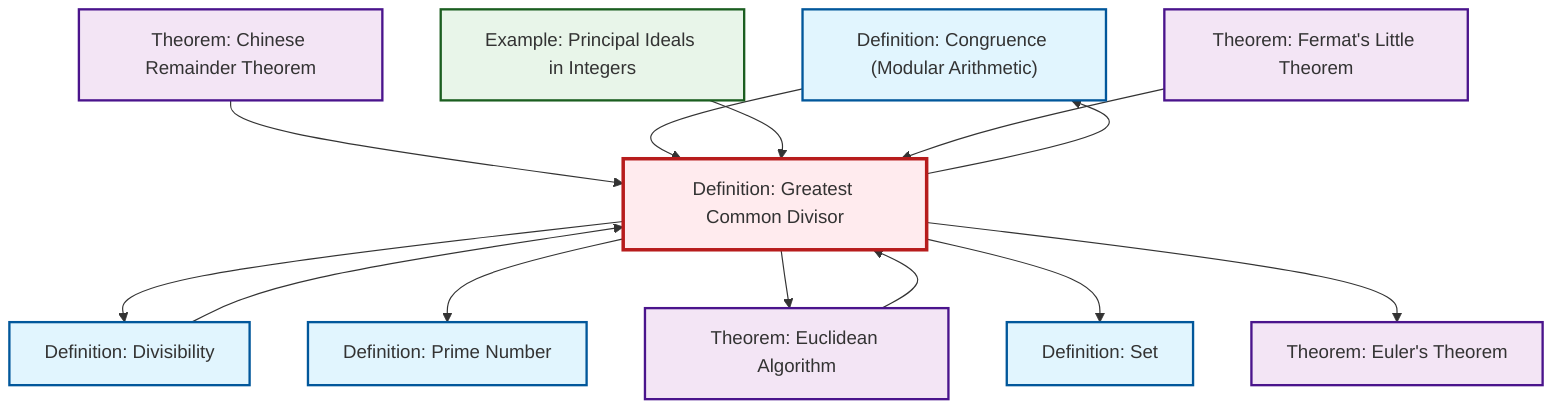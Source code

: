 graph TD
    classDef definition fill:#e1f5fe,stroke:#01579b,stroke-width:2px
    classDef theorem fill:#f3e5f5,stroke:#4a148c,stroke-width:2px
    classDef axiom fill:#fff3e0,stroke:#e65100,stroke-width:2px
    classDef example fill:#e8f5e9,stroke:#1b5e20,stroke-width:2px
    classDef current fill:#ffebee,stroke:#b71c1c,stroke-width:3px
    def-congruence["Definition: Congruence (Modular Arithmetic)"]:::definition
    def-gcd["Definition: Greatest Common Divisor"]:::definition
    def-divisibility["Definition: Divisibility"]:::definition
    def-prime["Definition: Prime Number"]:::definition
    def-set["Definition: Set"]:::definition
    thm-euclidean-algorithm["Theorem: Euclidean Algorithm"]:::theorem
    thm-euler["Theorem: Euler's Theorem"]:::theorem
    ex-principal-ideal["Example: Principal Ideals in Integers"]:::example
    thm-chinese-remainder["Theorem: Chinese Remainder Theorem"]:::theorem
    thm-fermat-little["Theorem: Fermat's Little Theorem"]:::theorem
    def-divisibility --> def-gcd
    thm-chinese-remainder --> def-gcd
    def-congruence --> def-gcd
    def-gcd --> def-congruence
    def-gcd --> def-divisibility
    thm-euclidean-algorithm --> def-gcd
    def-gcd --> def-prime
    ex-principal-ideal --> def-gcd
    def-gcd --> thm-euclidean-algorithm
    def-gcd --> def-set
    def-gcd --> thm-euler
    thm-fermat-little --> def-gcd
    class def-gcd current